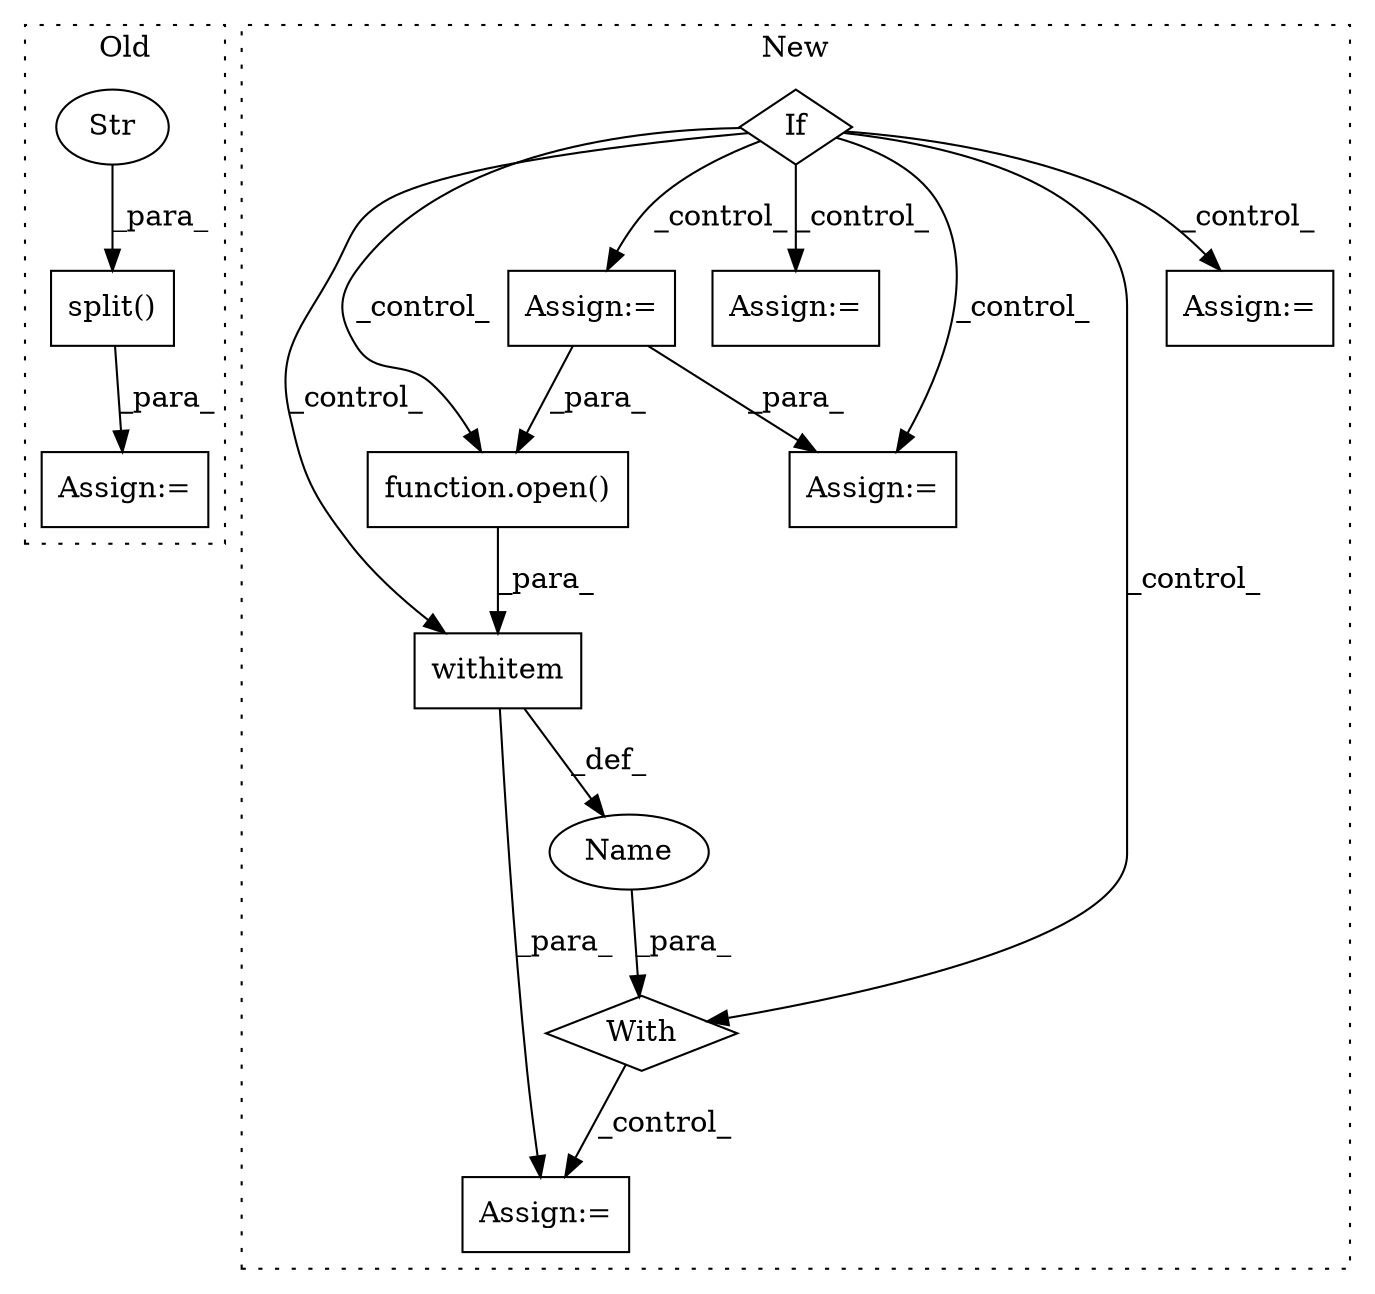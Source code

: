 digraph G {
subgraph cluster0 {
1 [label="split()" a="75" s="63525,63542" l="14,1" shape="box"];
7 [label="Assign:=" a="68" s="63522" l="3" shape="box"];
8 [label="Str" a="66" s="63539" l="3" shape="ellipse"];
label = "Old";
style="dotted";
}
subgraph cluster1 {
2 [label="function.open()" a="75" s="66155,66179" l="5,19" shape="box"];
3 [label="withitem" a="49" s="66155" l="4" shape="box"];
4 [label="With" a="39" s="66150,66159" l="5,72" shape="diamond"];
5 [label="Name" a="87" s="66202" l="11" shape="ellipse"];
6 [label="Assign:=" a="68" s="66245" l="3" shape="box"];
9 [label="If" a="96" s="65748" l="3" shape="diamond"];
10 [label="Assign:=" a="68" s="65866" l="3" shape="box"];
11 [label="Assign:=" a="68" s="65923" l="3" shape="box"];
12 [label="Assign:=" a="68" s="66080" l="3" shape="box"];
13 [label="Assign:=" a="68" s="66309" l="3" shape="box"];
label = "New";
style="dotted";
}
1 -> 7 [label="_para_"];
2 -> 3 [label="_para_"];
3 -> 6 [label="_para_"];
3 -> 5 [label="_def_"];
4 -> 6 [label="_control_"];
5 -> 4 [label="_para_"];
8 -> 1 [label="_para_"];
9 -> 2 [label="_control_"];
9 -> 4 [label="_control_"];
9 -> 13 [label="_control_"];
9 -> 11 [label="_control_"];
9 -> 12 [label="_control_"];
9 -> 3 [label="_control_"];
9 -> 10 [label="_control_"];
11 -> 12 [label="_para_"];
11 -> 2 [label="_para_"];
}